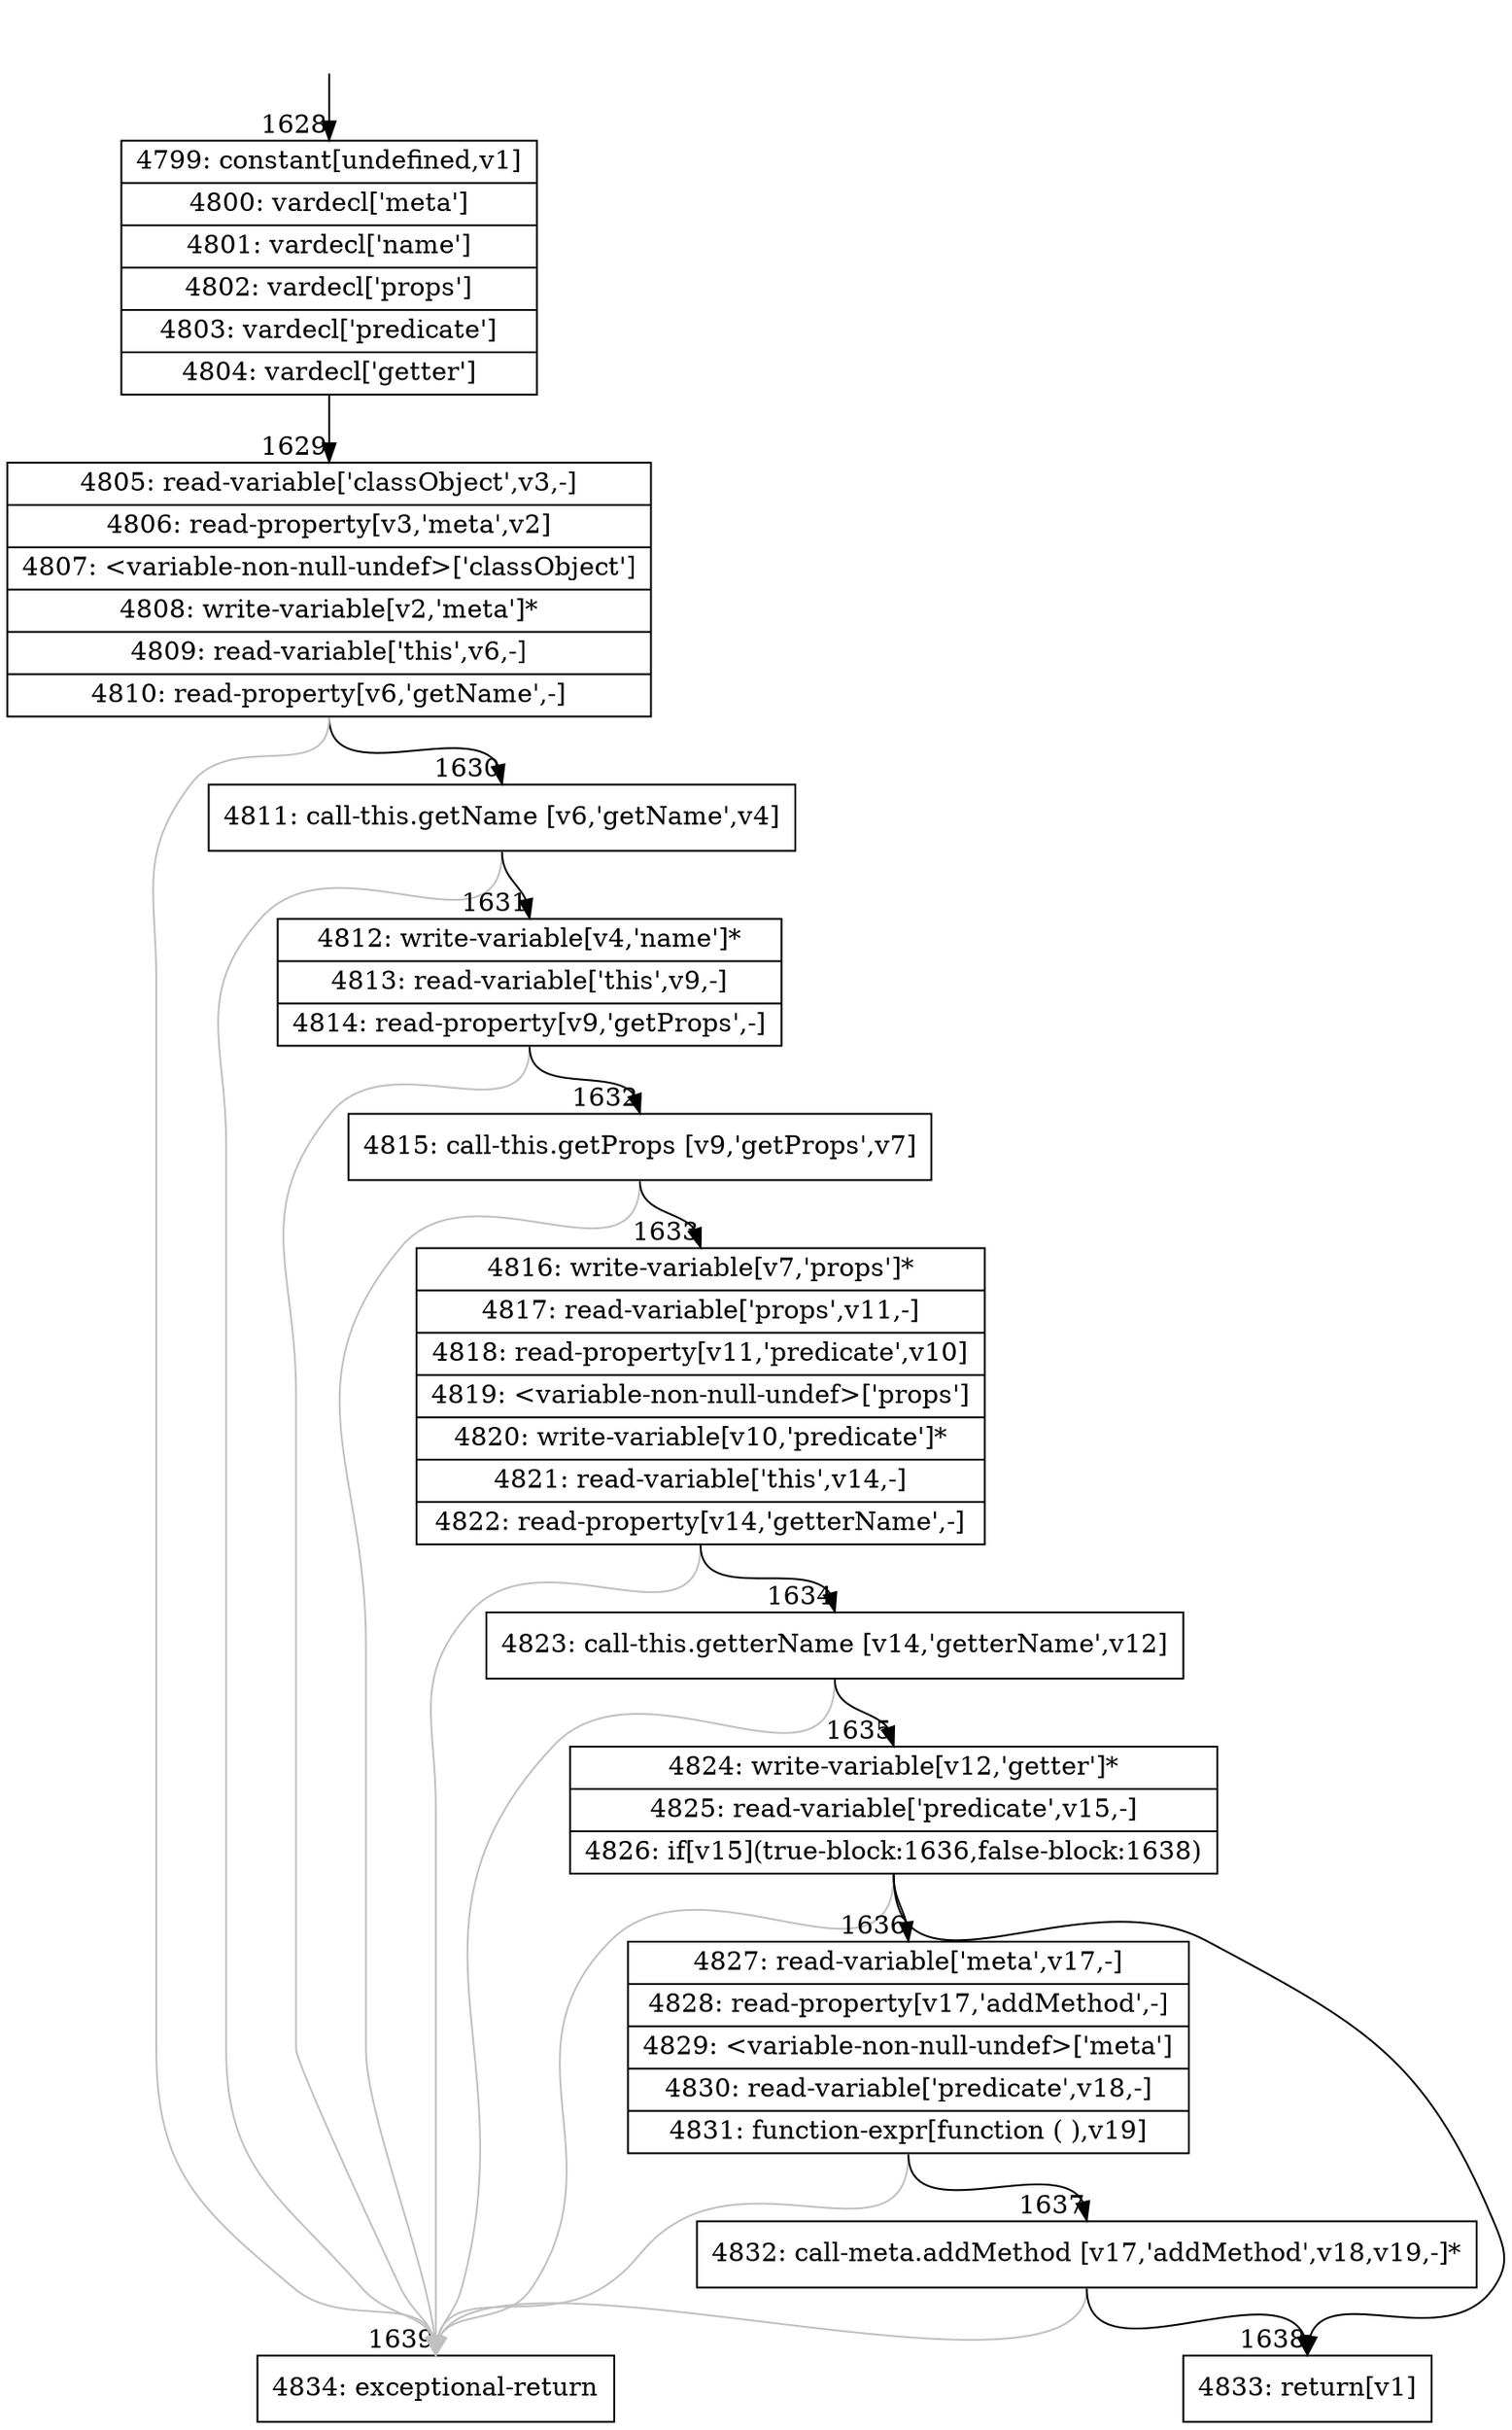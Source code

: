 digraph {
rankdir="TD"
BB_entry191[shape=none,label=""];
BB_entry191 -> BB1628 [tailport=s, headport=n, headlabel="    1628"]
BB1628 [shape=record label="{4799: constant[undefined,v1]|4800: vardecl['meta']|4801: vardecl['name']|4802: vardecl['props']|4803: vardecl['predicate']|4804: vardecl['getter']}" ] 
BB1628 -> BB1629 [tailport=s, headport=n, headlabel="      1629"]
BB1629 [shape=record label="{4805: read-variable['classObject',v3,-]|4806: read-property[v3,'meta',v2]|4807: \<variable-non-null-undef\>['classObject']|4808: write-variable[v2,'meta']*|4809: read-variable['this',v6,-]|4810: read-property[v6,'getName',-]}" ] 
BB1629 -> BB1630 [tailport=s, headport=n, headlabel="      1630"]
BB1629 -> BB1639 [tailport=s, headport=n, color=gray, headlabel="      1639"]
BB1630 [shape=record label="{4811: call-this.getName [v6,'getName',v4]}" ] 
BB1630 -> BB1631 [tailport=s, headport=n, headlabel="      1631"]
BB1630 -> BB1639 [tailport=s, headport=n, color=gray]
BB1631 [shape=record label="{4812: write-variable[v4,'name']*|4813: read-variable['this',v9,-]|4814: read-property[v9,'getProps',-]}" ] 
BB1631 -> BB1632 [tailport=s, headport=n, headlabel="      1632"]
BB1631 -> BB1639 [tailport=s, headport=n, color=gray]
BB1632 [shape=record label="{4815: call-this.getProps [v9,'getProps',v7]}" ] 
BB1632 -> BB1633 [tailport=s, headport=n, headlabel="      1633"]
BB1632 -> BB1639 [tailport=s, headport=n, color=gray]
BB1633 [shape=record label="{4816: write-variable[v7,'props']*|4817: read-variable['props',v11,-]|4818: read-property[v11,'predicate',v10]|4819: \<variable-non-null-undef\>['props']|4820: write-variable[v10,'predicate']*|4821: read-variable['this',v14,-]|4822: read-property[v14,'getterName',-]}" ] 
BB1633 -> BB1634 [tailport=s, headport=n, headlabel="      1634"]
BB1633 -> BB1639 [tailport=s, headport=n, color=gray]
BB1634 [shape=record label="{4823: call-this.getterName [v14,'getterName',v12]}" ] 
BB1634 -> BB1635 [tailport=s, headport=n, headlabel="      1635"]
BB1634 -> BB1639 [tailport=s, headport=n, color=gray]
BB1635 [shape=record label="{4824: write-variable[v12,'getter']*|4825: read-variable['predicate',v15,-]|4826: if[v15](true-block:1636,false-block:1638)}" ] 
BB1635 -> BB1636 [tailport=s, headport=n, headlabel="      1636"]
BB1635 -> BB1638 [tailport=s, headport=n, headlabel="      1638"]
BB1635 -> BB1639 [tailport=s, headport=n, color=gray]
BB1636 [shape=record label="{4827: read-variable['meta',v17,-]|4828: read-property[v17,'addMethod',-]|4829: \<variable-non-null-undef\>['meta']|4830: read-variable['predicate',v18,-]|4831: function-expr[function ( ),v19]}" ] 
BB1636 -> BB1637 [tailport=s, headport=n, headlabel="      1637"]
BB1636 -> BB1639 [tailport=s, headport=n, color=gray]
BB1637 [shape=record label="{4832: call-meta.addMethod [v17,'addMethod',v18,v19,-]*}" ] 
BB1637 -> BB1638 [tailport=s, headport=n]
BB1637 -> BB1639 [tailport=s, headport=n, color=gray]
BB1638 [shape=record label="{4833: return[v1]}" ] 
BB1639 [shape=record label="{4834: exceptional-return}" ] 
//#$~ 1885
}
